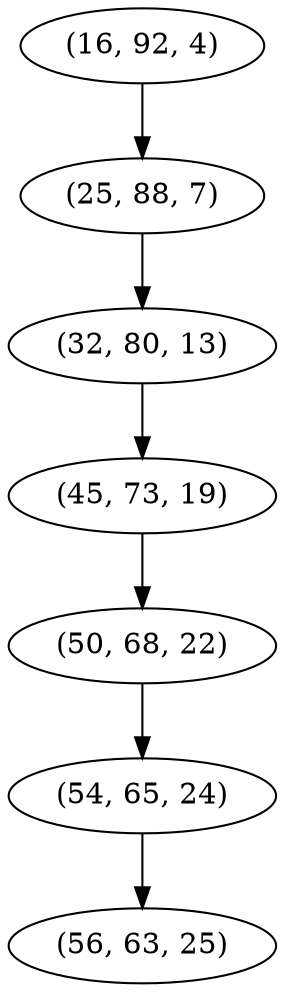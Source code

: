 digraph tree {
    "(16, 92, 4)";
    "(25, 88, 7)";
    "(32, 80, 13)";
    "(45, 73, 19)";
    "(50, 68, 22)";
    "(54, 65, 24)";
    "(56, 63, 25)";
    "(16, 92, 4)" -> "(25, 88, 7)";
    "(25, 88, 7)" -> "(32, 80, 13)";
    "(32, 80, 13)" -> "(45, 73, 19)";
    "(45, 73, 19)" -> "(50, 68, 22)";
    "(50, 68, 22)" -> "(54, 65, 24)";
    "(54, 65, 24)" -> "(56, 63, 25)";
}
